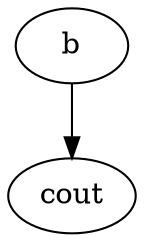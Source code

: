 strict digraph "" {
	b	[complexity=2,
		importance=0.449999809265,
		rank=0.224999904633];
	cout	[complexity=0,
		importance=0.25,
		rank=0.0];
	b -> cout;
}

